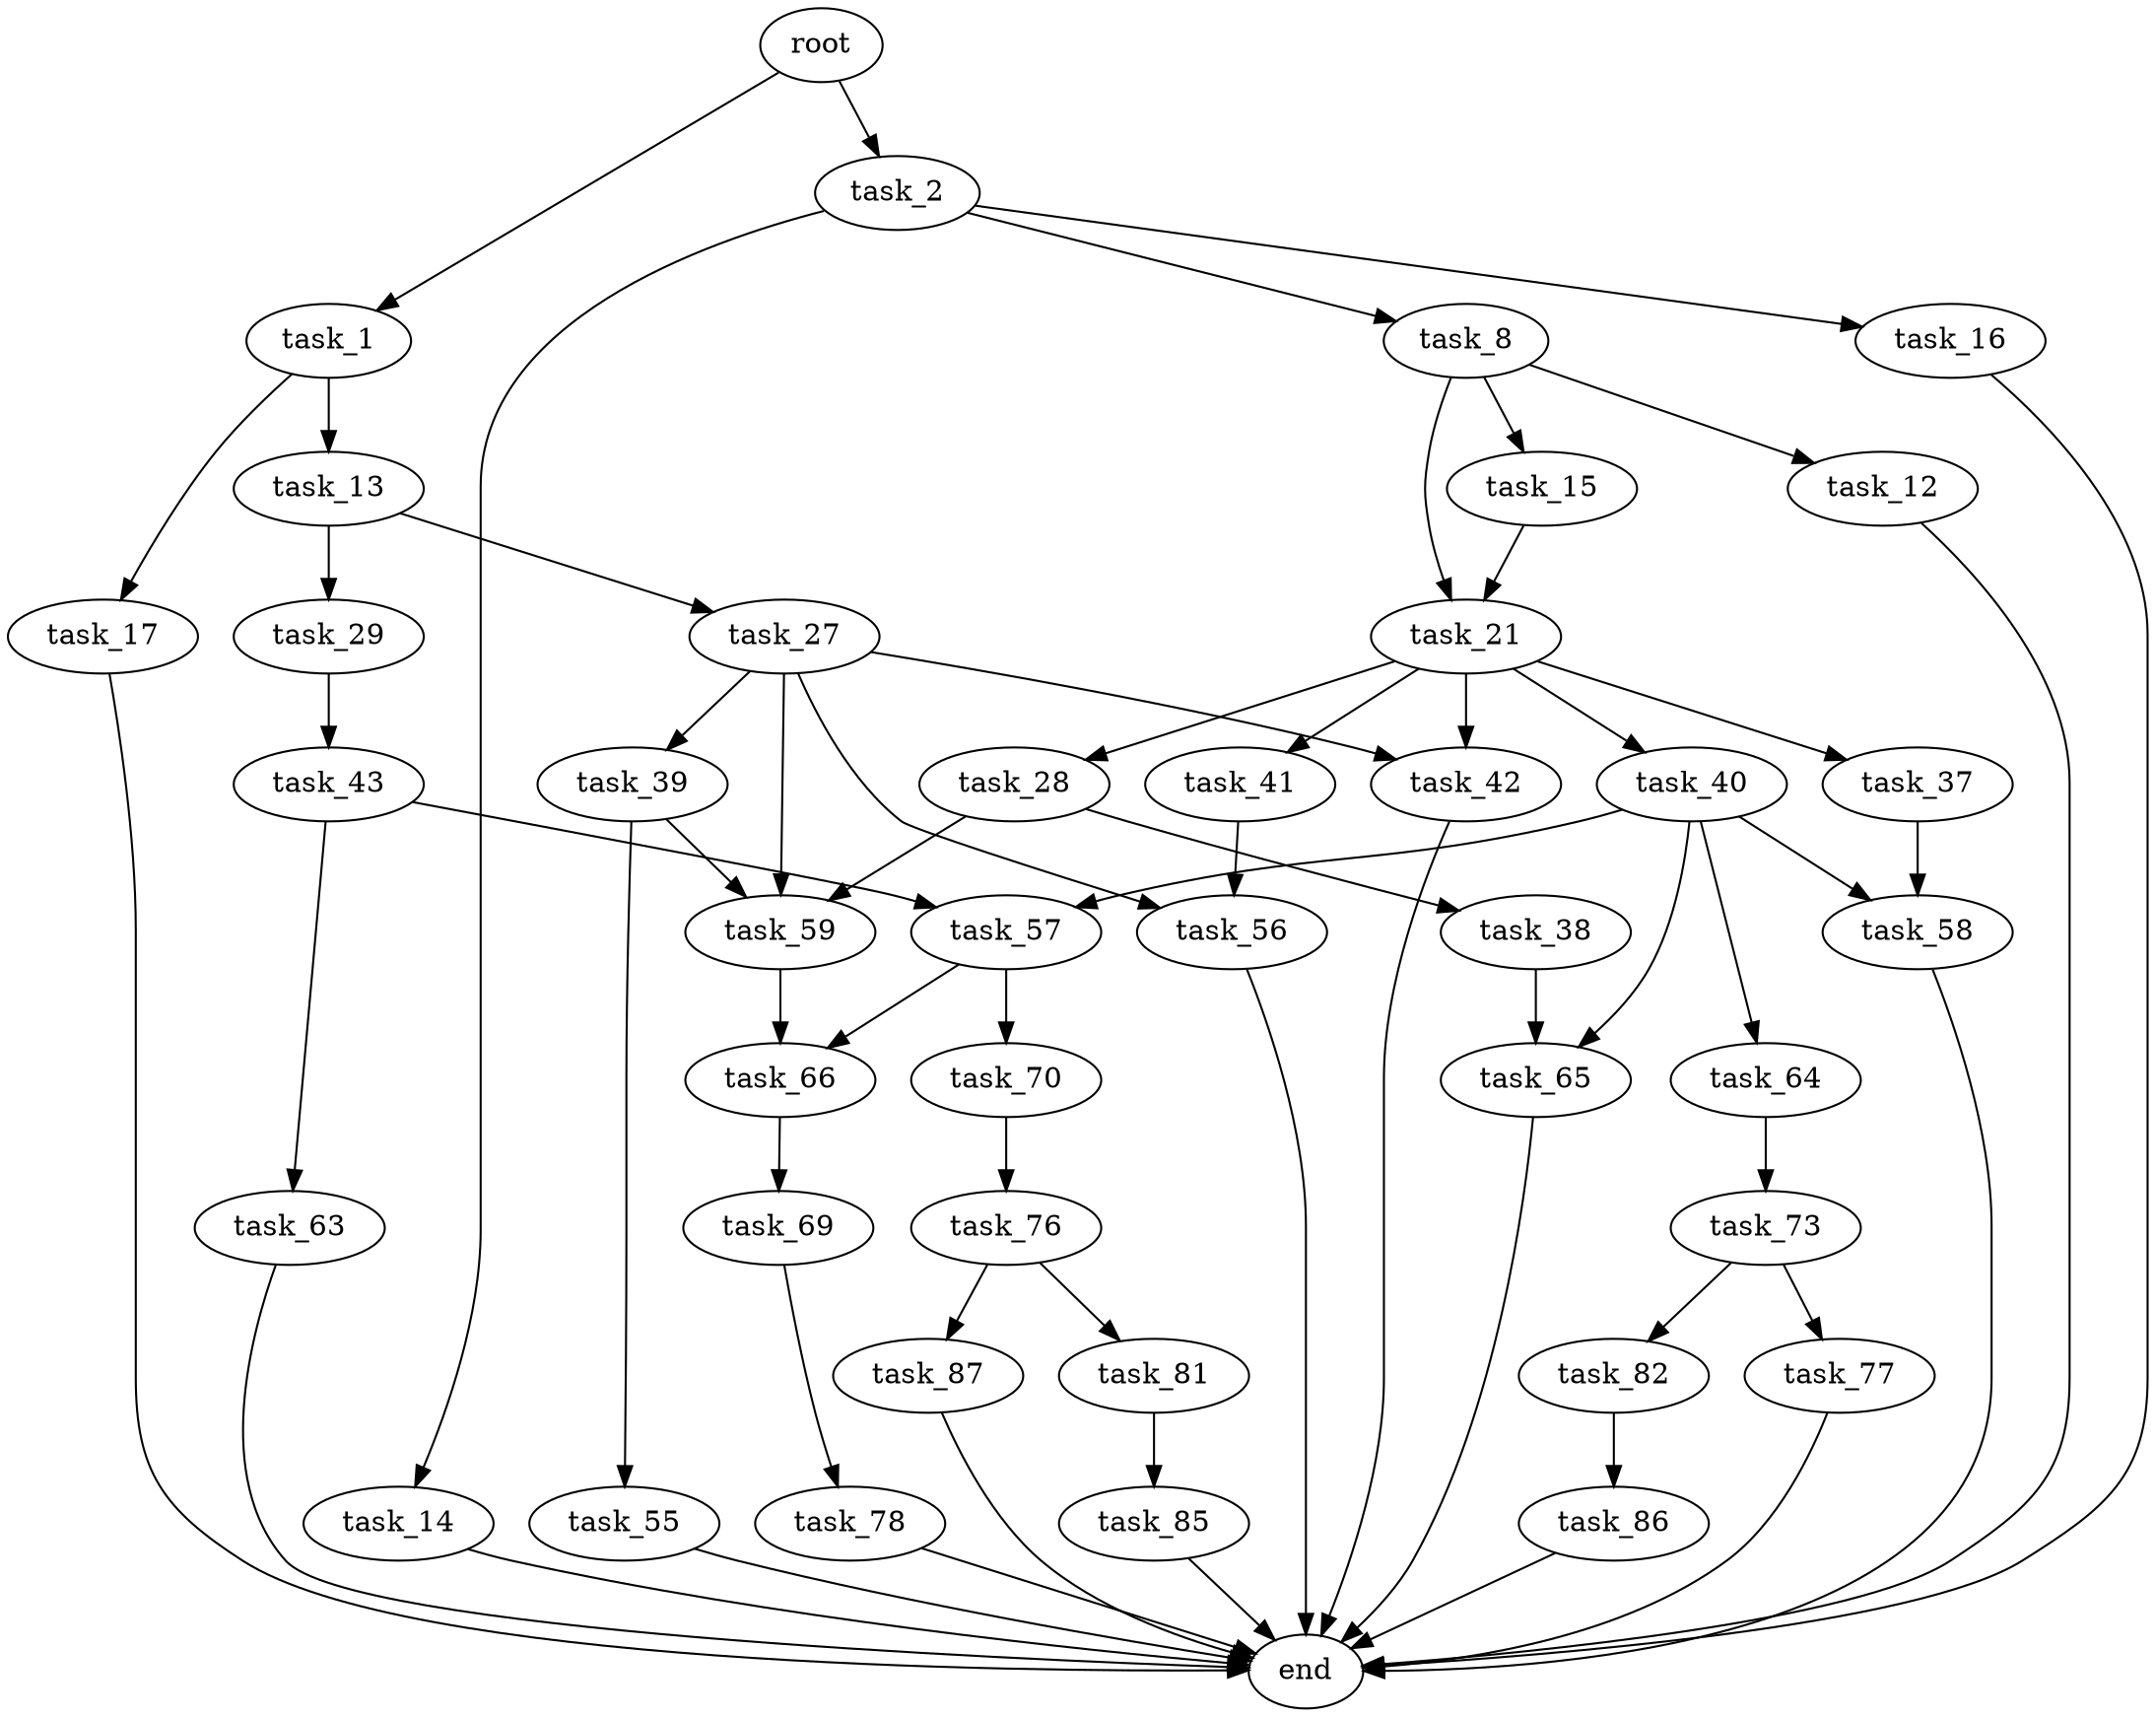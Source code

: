 digraph G {
  root [size="0.000000"];
  task_1 [size="231928233984.000000"];
  task_2 [size="7356267154.000000"];
  task_13 [size="231928233984.000000"];
  task_17 [size="106943475975.000000"];
  task_8 [size="18073013185.000000"];
  task_14 [size="16151198945.000000"];
  task_16 [size="505787785152.000000"];
  task_12 [size="11604968568.000000"];
  task_15 [size="68719476736.000000"];
  task_21 [size="9824888530.000000"];
  end [size="0.000000"];
  task_27 [size="3681120209.000000"];
  task_29 [size="2574361362.000000"];
  task_28 [size="22490453934.000000"];
  task_37 [size="28686700664.000000"];
  task_40 [size="1073741824000.000000"];
  task_41 [size="7410777381.000000"];
  task_42 [size="286125399229.000000"];
  task_39 [size="11239174944.000000"];
  task_56 [size="17538750361.000000"];
  task_59 [size="68719476736.000000"];
  task_38 [size="8589934592.000000"];
  task_43 [size="1073741824000.000000"];
  task_58 [size="782757789696.000000"];
  task_65 [size="526158645002.000000"];
  task_55 [size="209977351110.000000"];
  task_57 [size="369968604187.000000"];
  task_64 [size="192768020028.000000"];
  task_63 [size="68719476736.000000"];
  task_66 [size="231928233984.000000"];
  task_70 [size="34115051991.000000"];
  task_73 [size="19700473572.000000"];
  task_69 [size="2157769312.000000"];
  task_78 [size="231928233984.000000"];
  task_76 [size="8589934592.000000"];
  task_77 [size="231928233984.000000"];
  task_82 [size="68870369650.000000"];
  task_81 [size="782757789696.000000"];
  task_87 [size="4178771952.000000"];
  task_85 [size="782757789696.000000"];
  task_86 [size="311748879549.000000"];

  root -> task_1 [size="1.000000"];
  root -> task_2 [size="1.000000"];
  task_1 -> task_13 [size="301989888.000000"];
  task_1 -> task_17 [size="301989888.000000"];
  task_2 -> task_8 [size="33554432.000000"];
  task_2 -> task_14 [size="33554432.000000"];
  task_2 -> task_16 [size="33554432.000000"];
  task_13 -> task_27 [size="301989888.000000"];
  task_13 -> task_29 [size="301989888.000000"];
  task_17 -> end [size="1.000000"];
  task_8 -> task_12 [size="411041792.000000"];
  task_8 -> task_15 [size="411041792.000000"];
  task_8 -> task_21 [size="411041792.000000"];
  task_14 -> end [size="1.000000"];
  task_16 -> end [size="1.000000"];
  task_12 -> end [size="1.000000"];
  task_15 -> task_21 [size="134217728.000000"];
  task_21 -> task_28 [size="411041792.000000"];
  task_21 -> task_37 [size="411041792.000000"];
  task_21 -> task_40 [size="411041792.000000"];
  task_21 -> task_41 [size="411041792.000000"];
  task_21 -> task_42 [size="411041792.000000"];
  task_27 -> task_39 [size="75497472.000000"];
  task_27 -> task_42 [size="75497472.000000"];
  task_27 -> task_56 [size="75497472.000000"];
  task_27 -> task_59 [size="75497472.000000"];
  task_29 -> task_43 [size="75497472.000000"];
  task_28 -> task_38 [size="33554432.000000"];
  task_28 -> task_59 [size="33554432.000000"];
  task_37 -> task_58 [size="33554432.000000"];
  task_40 -> task_57 [size="838860800.000000"];
  task_40 -> task_58 [size="838860800.000000"];
  task_40 -> task_64 [size="838860800.000000"];
  task_40 -> task_65 [size="838860800.000000"];
  task_41 -> task_56 [size="209715200.000000"];
  task_42 -> end [size="1.000000"];
  task_39 -> task_55 [size="536870912.000000"];
  task_39 -> task_59 [size="536870912.000000"];
  task_56 -> end [size="1.000000"];
  task_59 -> task_66 [size="134217728.000000"];
  task_38 -> task_65 [size="33554432.000000"];
  task_43 -> task_57 [size="838860800.000000"];
  task_43 -> task_63 [size="838860800.000000"];
  task_58 -> end [size="1.000000"];
  task_65 -> end [size="1.000000"];
  task_55 -> end [size="1.000000"];
  task_57 -> task_66 [size="679477248.000000"];
  task_57 -> task_70 [size="679477248.000000"];
  task_64 -> task_73 [size="134217728.000000"];
  task_63 -> end [size="1.000000"];
  task_66 -> task_69 [size="301989888.000000"];
  task_70 -> task_76 [size="679477248.000000"];
  task_73 -> task_77 [size="411041792.000000"];
  task_73 -> task_82 [size="411041792.000000"];
  task_69 -> task_78 [size="209715200.000000"];
  task_78 -> end [size="1.000000"];
  task_76 -> task_81 [size="33554432.000000"];
  task_76 -> task_87 [size="33554432.000000"];
  task_77 -> end [size="1.000000"];
  task_82 -> task_86 [size="75497472.000000"];
  task_81 -> task_85 [size="679477248.000000"];
  task_87 -> end [size="1.000000"];
  task_85 -> end [size="1.000000"];
  task_86 -> end [size="1.000000"];
}

